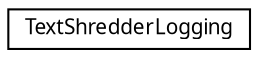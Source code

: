 digraph G
{
  edge [fontname="FreeSans.ttf",fontsize="10",labelfontname="FreeSans.ttf",labelfontsize="10"];
  node [fontname="FreeSans.ttf",fontsize="10",shape=record];
  rankdir=LR;
  Node1 [label="TextShredderLogging",height=0.2,width=0.4,color="black", fillcolor="white", style="filled",URL="$class_text_shredder_logging.html"];
}
